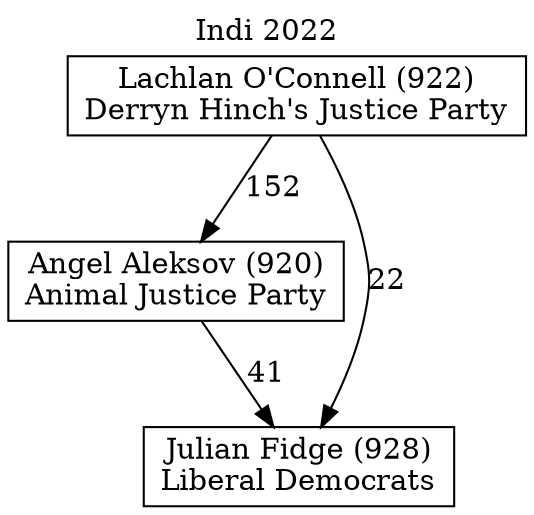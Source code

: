 // House preference flow
digraph "Julian Fidge (928)_Indi_2022" {
	graph [label="Indi 2022" labelloc=t mclimit=10]
	node [shape=box]
	"Angel Aleksov (920)" [label="Angel Aleksov (920)
Animal Justice Party"]
	"Julian Fidge (928)" [label="Julian Fidge (928)
Liberal Democrats"]
	"Lachlan O'Connell (922)" [label="Lachlan O'Connell (922)
Derryn Hinch's Justice Party"]
	"Lachlan O'Connell (922)" -> "Angel Aleksov (920)" [label=152]
	"Lachlan O'Connell (922)" -> "Julian Fidge (928)" [label=22]
	"Angel Aleksov (920)" -> "Julian Fidge (928)" [label=41]
}
